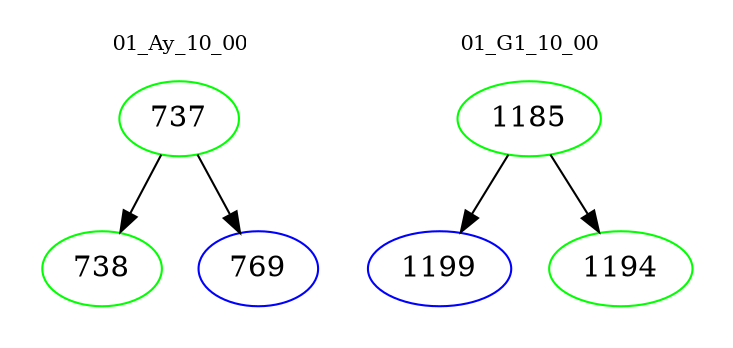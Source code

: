 digraph{
subgraph cluster_0 {
color = white
label = "01_Ay_10_00";
fontsize=10;
T0_737 [label="737", color="green"]
T0_737 -> T0_738 [color="black"]
T0_738 [label="738", color="green"]
T0_737 -> T0_769 [color="black"]
T0_769 [label="769", color="blue"]
}
subgraph cluster_1 {
color = white
label = "01_G1_10_00";
fontsize=10;
T1_1185 [label="1185", color="green"]
T1_1185 -> T1_1199 [color="black"]
T1_1199 [label="1199", color="blue"]
T1_1185 -> T1_1194 [color="black"]
T1_1194 [label="1194", color="green"]
}
}
